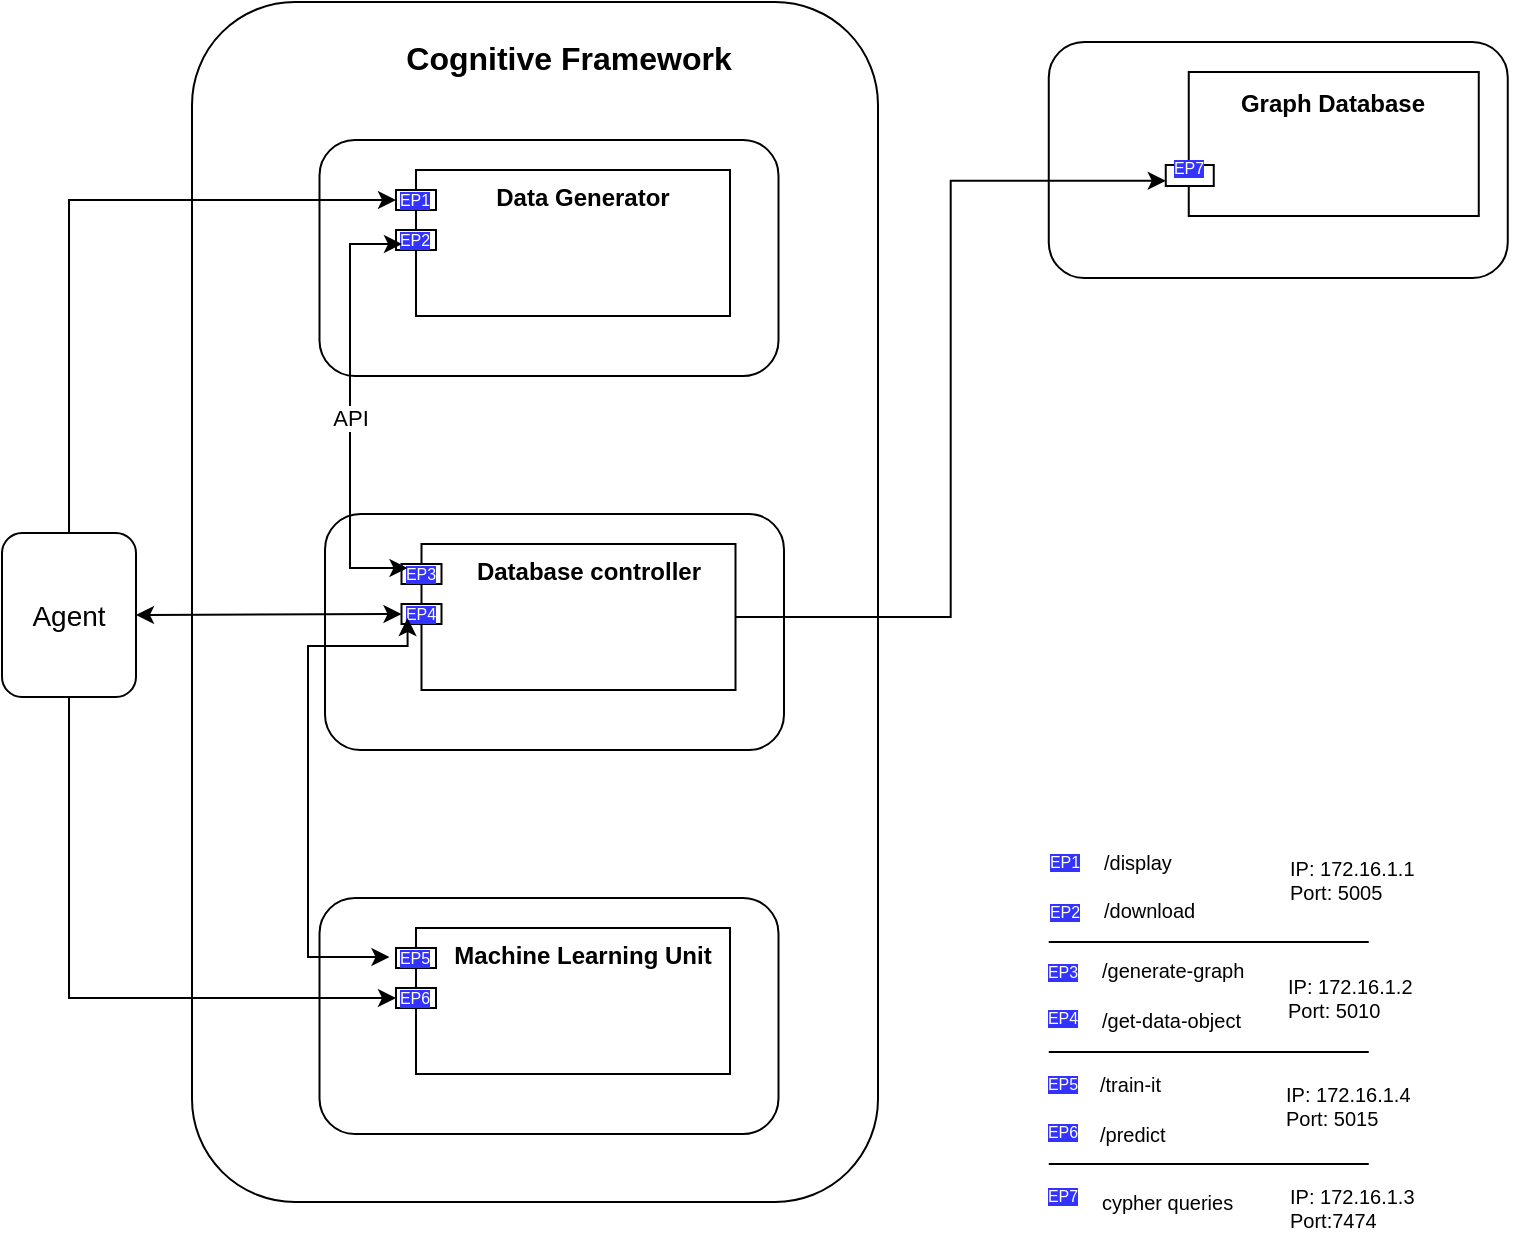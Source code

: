 <mxfile version="24.0.4" type="google">
  <diagram name="Page-1" id="Rn2VI8YNdx_goPAwtPwb">
    <mxGraphModel grid="0" page="0" gridSize="10" guides="1" tooltips="0" connect="1" arrows="1" fold="1" pageScale="1" pageWidth="827" pageHeight="1169" math="0" shadow="0">
      <root>
        <mxCell id="0" />
        <mxCell id="1" parent="0" />
        <mxCell id="x1raERPl1vWd5Rl_gAr0-30" value="&lt;div&gt;&lt;br&gt;&lt;/div&gt;" style="rounded=1;whiteSpace=wrap;html=1;align=left;fontStyle=0" vertex="1" parent="1">
          <mxGeometry x="-407.62" y="-119" width="229.5" height="118" as="geometry" />
        </mxCell>
        <mxCell id="x1raERPl1vWd5Rl_gAr0-32" value="" style="rounded=0;whiteSpace=wrap;html=1;fontStyle=0" vertex="1" parent="1">
          <mxGeometry x="-337.62" y="-104" width="145" height="72" as="geometry" />
        </mxCell>
        <mxCell id="4AQ7UhhHA-ogwyNv2Djo-8" value="" style="rounded=1;whiteSpace=wrap;html=1;fillColor=none;fontStyle=1" vertex="1" parent="1">
          <mxGeometry x="-836" y="-139" width="343" height="600" as="geometry" />
        </mxCell>
        <mxCell id="4AQ7UhhHA-ogwyNv2Djo-1" value="&lt;div&gt;&lt;br&gt;&lt;/div&gt;" style="rounded=1;whiteSpace=wrap;html=1;align=left;fontStyle=0" vertex="1" parent="1">
          <mxGeometry x="-772.25" y="-70" width="229.5" height="118" as="geometry" />
        </mxCell>
        <mxCell id="4AQ7UhhHA-ogwyNv2Djo-10" value="&lt;span&gt;&lt;font style=&quot;font-size: 16px;&quot;&gt;Cognitive Framework&lt;/font&gt;&lt;/span&gt;" style="text;html=1;align=center;verticalAlign=middle;resizable=0;points=[];autosize=1;strokeColor=none;fillColor=none;fontStyle=1" vertex="1" parent="1">
          <mxGeometry x="-732.25" y="-127" width="169" height="31" as="geometry" />
        </mxCell>
        <mxCell id="9NTGUXLo2pJ5DUIyXkgN-16" value="&lt;div&gt;&lt;br&gt;&lt;/div&gt;" style="text;html=1;align=center;verticalAlign=middle;whiteSpace=wrap;rounded=0;fontStyle=0" vertex="1" parent="1">
          <mxGeometry x="-798.25" y="353" width="150" height="30" as="geometry" />
        </mxCell>
        <mxCell id="9NTGUXLo2pJ5DUIyXkgN-21" value="&lt;div&gt;&lt;br style=&quot;color: rgb(0, 0, 0); font-family: Helvetica; font-size: 12px; font-style: normal; font-variant-ligatures: normal; font-variant-caps: normal; letter-spacing: normal; orphans: 2; text-indent: 0px; text-transform: none; widows: 2; word-spacing: 0px; -webkit-text-stroke-width: 0px; white-space: normal; background-color: rgb(255, 255, 255); text-decoration-thickness: initial; text-decoration-style: initial; text-decoration-color: initial;&quot;&gt;&lt;/div&gt;" style="text;html=1;align=left;verticalAlign=middle;whiteSpace=wrap;rounded=0;fontStyle=0" vertex="1" parent="1">
          <mxGeometry x="-763.63" y="437" width="60" height="30" as="geometry" />
        </mxCell>
        <mxCell id="x1raERPl1vWd5Rl_gAr0-1" value="&lt;span&gt;&lt;font style=&quot;font-size: 14px;&quot;&gt;Agent&lt;/font&gt;&lt;/span&gt;" style="rounded=1;whiteSpace=wrap;html=1;fontStyle=0" vertex="1" parent="1">
          <mxGeometry x="-931" y="126.5" width="67" height="82" as="geometry" />
        </mxCell>
        <mxCell id="x1raERPl1vWd5Rl_gAr0-4" value="&lt;span style=&quot;&quot;&gt;&lt;b&gt;Data Generator&lt;/b&gt;&lt;/span&gt;" style="shape=module;align=left;spacingLeft=20;align=center;verticalAlign=top;whiteSpace=wrap;html=1;fontStyle=0" vertex="1" parent="1">
          <mxGeometry x="-734" y="-55" width="167" height="73" as="geometry" />
        </mxCell>
        <mxCell id="9NTGUXLo2pJ5DUIyXkgN-8" value="&lt;span style=&quot;font-size: 10px;&quot;&gt;IP:&amp;nbsp;172.16.1.1&lt;br style=&quot;font-size: 10px;&quot;&gt;Port: 5005&lt;br style=&quot;font-size: 10px;&quot;&gt;&lt;br style=&quot;font-size: 10px;&quot;&gt;&lt;/span&gt;&lt;div style=&quot;font-size: 10px;&quot;&gt;&lt;br style=&quot;font-size: 10px;&quot;&gt;&lt;/div&gt;" style="text;html=1;align=left;verticalAlign=middle;whiteSpace=wrap;rounded=0;fontStyle=0;strokeColor=none;fontSize=10;" vertex="1" parent="1">
          <mxGeometry x="-288.75" y="297" width="122" height="30" as="geometry" />
        </mxCell>
        <mxCell id="x1raERPl1vWd5Rl_gAr0-5" value="&lt;font color=&quot;#ffffff&quot;&gt;EP1&lt;/font&gt;" style="text;html=1;align=center;verticalAlign=middle;whiteSpace=wrap;rounded=0;fontSize=8;labelBackgroundColor=#3333FF;fontStyle=0" vertex="1" parent="1">
          <mxGeometry x="-737.25" y="-43" width="25" height="5" as="geometry" />
        </mxCell>
        <mxCell id="x1raERPl1vWd5Rl_gAr0-6" value="&lt;font color=&quot;#ffffff&quot;&gt;EP2&lt;/font&gt;" style="text;html=1;align=center;verticalAlign=middle;whiteSpace=wrap;rounded=0;fontSize=8;labelBackgroundColor=#3333FF;fontStyle=0" vertex="1" parent="1">
          <mxGeometry x="-737.25" y="-23" width="25" height="5" as="geometry" />
        </mxCell>
        <mxCell id="x1raERPl1vWd5Rl_gAr0-7" value="&lt;div&gt;&lt;br&gt;&lt;/div&gt;" style="rounded=1;whiteSpace=wrap;html=1;align=left;fontStyle=0" vertex="1" parent="1">
          <mxGeometry x="-769.5" y="117" width="229.5" height="118" as="geometry" />
        </mxCell>
        <mxCell id="x1raERPl1vWd5Rl_gAr0-74" style="edgeStyle=orthogonalEdgeStyle;rounded=0;orthogonalLoop=1;jettySize=auto;html=1;entryX=0;entryY=0.75;entryDx=0;entryDy=0;" edge="1" parent="1" source="x1raERPl1vWd5Rl_gAr0-8" target="x1raERPl1vWd5Rl_gAr0-35">
          <mxGeometry relative="1" as="geometry" />
        </mxCell>
        <mxCell id="x1raERPl1vWd5Rl_gAr0-8" value="&lt;span style=&quot;&quot;&gt;&lt;b&gt;Database controller&lt;/b&gt;&lt;/span&gt;" style="shape=module;align=left;spacingLeft=20;align=center;verticalAlign=top;whiteSpace=wrap;html=1;fontStyle=0" vertex="1" parent="1">
          <mxGeometry x="-731.25" y="132" width="167" height="73" as="geometry" />
        </mxCell>
        <mxCell id="x1raERPl1vWd5Rl_gAr0-10" value="&lt;font color=&quot;#ffffff&quot;&gt;EP3&lt;/font&gt;" style="text;html=1;align=center;verticalAlign=middle;whiteSpace=wrap;rounded=0;fontSize=8;labelBackgroundColor=#3333FF;fontStyle=0" vertex="1" parent="1">
          <mxGeometry x="-734.5" y="144" width="25" height="5" as="geometry" />
        </mxCell>
        <mxCell id="x1raERPl1vWd5Rl_gAr0-11" value="&lt;font color=&quot;#ffffff&quot;&gt;EP4&lt;/font&gt;" style="text;html=1;align=center;verticalAlign=middle;whiteSpace=wrap;rounded=0;fontSize=8;labelBackgroundColor=#3333FF;fontStyle=0" vertex="1" parent="1">
          <mxGeometry x="-734.5" y="164" width="25" height="5" as="geometry" />
        </mxCell>
        <mxCell id="x1raERPl1vWd5Rl_gAr0-12" value="&lt;span style=&quot;color: rgb(0, 0, 0); font-family: Helvetica; font-size: 10px; font-style: normal; font-variant-ligatures: normal; font-variant-caps: normal; letter-spacing: normal; orphans: 2; text-indent: 0px; text-transform: none; widows: 2; word-spacing: 0px; -webkit-text-stroke-width: 0px; white-space: normal; background-color: rgb(255, 255, 255); text-decoration-thickness: initial; text-decoration-style: initial; text-decoration-color: initial; float: none; display: inline !important;&quot;&gt;IP:&amp;nbsp;172.16.1.2&lt;/span&gt;&lt;br style=&quot;color: rgb(0, 0, 0); font-family: Helvetica; font-size: 10px; font-style: normal; font-variant-ligatures: normal; font-variant-caps: normal; letter-spacing: normal; orphans: 2; text-indent: 0px; text-transform: none; widows: 2; word-spacing: 0px; -webkit-text-stroke-width: 0px; white-space: normal; background-color: rgb(255, 255, 255); text-decoration-thickness: initial; text-decoration-style: initial; text-decoration-color: initial;&quot;&gt;&lt;span style=&quot;color: rgb(0, 0, 0); font-family: Helvetica; font-size: 10px; font-style: normal; font-variant-ligatures: normal; font-variant-caps: normal; letter-spacing: normal; orphans: 2; text-indent: 0px; text-transform: none; widows: 2; word-spacing: 0px; -webkit-text-stroke-width: 0px; white-space: normal; background-color: rgb(255, 255, 255); text-decoration-thickness: initial; text-decoration-style: initial; text-decoration-color: initial; float: none; display: inline !important;&quot;&gt;Port: 5010&lt;/span&gt;&lt;br style=&quot;color: rgb(0, 0, 0); font-family: Helvetica; font-size: 10px; font-style: normal; font-variant-ligatures: normal; font-variant-caps: normal; letter-spacing: normal; orphans: 2; text-indent: 0px; text-transform: none; widows: 2; word-spacing: 0px; -webkit-text-stroke-width: 0px; white-space: normal; background-color: rgb(255, 255, 255); text-decoration-thickness: initial; text-decoration-style: initial; text-decoration-color: initial;&quot;&gt;" style="text;html=1;align=left;verticalAlign=middle;whiteSpace=wrap;rounded=0;fontStyle=0;strokeColor=none;fontSize=10;" vertex="1" parent="1">
          <mxGeometry x="-289.75" y="321" width="123" height="76" as="geometry" />
        </mxCell>
        <mxCell id="9NTGUXLo2pJ5DUIyXkgN-4" style="edgeStyle=orthogonalEdgeStyle;rounded=0;orthogonalLoop=1;jettySize=auto;html=1;entryX=0.25;entryY=0;entryDx=0;entryDy=0;endArrow=classic;endFill=1;startArrow=classic;startFill=1;fontStyle=0;exitX=0.25;exitY=1;exitDx=0;exitDy=0;" edge="1" parent="1" source="x1raERPl1vWd5Rl_gAr0-6" target="x1raERPl1vWd5Rl_gAr0-10">
          <mxGeometry relative="1" as="geometry">
            <mxPoint x="-636.04" y="51.47" as="sourcePoint" />
            <mxPoint x="-633.358" y="128.996" as="targetPoint" />
            <Array as="points">
              <mxPoint x="-757" y="-18" />
              <mxPoint x="-757" y="144" />
            </Array>
          </mxGeometry>
        </mxCell>
        <mxCell id="9NTGUXLo2pJ5DUIyXkgN-5" value="API" style="edgeLabel;html=1;align=center;verticalAlign=middle;resizable=0;points=[];fontStyle=0" connectable="0" vertex="1" parent="9NTGUXLo2pJ5DUIyXkgN-4">
          <mxGeometry x="0.043" relative="1" as="geometry">
            <mxPoint as="offset" />
          </mxGeometry>
        </mxCell>
        <mxCell id="tDtKvR8Bm6UTFkv78mdk-27" value="" style="endArrow=classic;startArrow=classic;html=1;rounded=0;fontStyle=0;entryX=1;entryY=0.5;entryDx=0;entryDy=0;exitX=0;exitY=0;exitDx=0;exitDy=35;exitPerimeter=0;" edge="1" parent="1" source="x1raERPl1vWd5Rl_gAr0-8" target="x1raERPl1vWd5Rl_gAr0-1">
          <mxGeometry width="50" height="50" relative="1" as="geometry">
            <mxPoint x="-781.25" y="110.5" as="sourcePoint" />
            <mxPoint x="-933" y="110.5" as="targetPoint" />
          </mxGeometry>
        </mxCell>
        <mxCell id="x1raERPl1vWd5Rl_gAr0-13" style="edgeStyle=orthogonalEdgeStyle;rounded=0;orthogonalLoop=1;jettySize=auto;html=1;entryX=0;entryY=0;entryDx=0;entryDy=15;entryPerimeter=0;exitX=0.5;exitY=0;exitDx=0;exitDy=0;fontStyle=0" edge="1" parent="1" source="x1raERPl1vWd5Rl_gAr0-1" target="x1raERPl1vWd5Rl_gAr0-4">
          <mxGeometry relative="1" as="geometry">
            <Array as="points">
              <mxPoint x="-897" y="-40" />
            </Array>
          </mxGeometry>
        </mxCell>
        <mxCell id="x1raERPl1vWd5Rl_gAr0-14" value="&lt;div&gt;&lt;br&gt;&lt;/div&gt;" style="rounded=1;whiteSpace=wrap;html=1;align=left;fontStyle=0" vertex="1" parent="1">
          <mxGeometry x="-772.25" y="309" width="229.5" height="118" as="geometry" />
        </mxCell>
        <mxCell id="x1raERPl1vWd5Rl_gAr0-15" value="&lt;span&gt;&lt;b&gt;Machine Learning Unit&lt;br&gt;&lt;/b&gt;&lt;/span&gt;&lt;div&gt;&lt;br style=&quot;&quot;&gt;&lt;/div&gt;" style="shape=module;align=left;spacingLeft=20;align=center;verticalAlign=top;whiteSpace=wrap;html=1;fontStyle=0" vertex="1" parent="1">
          <mxGeometry x="-734" y="324" width="167" height="73" as="geometry" />
        </mxCell>
        <mxCell id="x1raERPl1vWd5Rl_gAr0-16" value="&lt;font color=&quot;#ffffff&quot;&gt;EP5&lt;/font&gt;" style="text;html=1;align=center;verticalAlign=middle;whiteSpace=wrap;rounded=0;fontSize=8;labelBackgroundColor=#3333FF;fontStyle=0" vertex="1" parent="1">
          <mxGeometry x="-737.25" y="336" width="25" height="5" as="geometry" />
        </mxCell>
        <mxCell id="x1raERPl1vWd5Rl_gAr0-17" value="&lt;font color=&quot;#ffffff&quot;&gt;EP6&lt;/font&gt;" style="text;html=1;align=center;verticalAlign=middle;whiteSpace=wrap;rounded=0;fontSize=8;labelBackgroundColor=#3333FF;fontStyle=0" vertex="1" parent="1">
          <mxGeometry x="-737.25" y="356" width="25" height="5" as="geometry" />
        </mxCell>
        <mxCell id="x1raERPl1vWd5Rl_gAr0-18" value="IP:&amp;nbsp;172.16.1.4&lt;br style=&quot;font-size: 10px;&quot;&gt;Port: 5015&lt;br style=&quot;font-size: 10px;&quot;&gt;&lt;div style=&quot;font-size: 10px;&quot;&gt;&lt;br style=&quot;font-size: 10px;&quot;&gt;&lt;/div&gt;" style="text;html=1;align=left;verticalAlign=middle;whiteSpace=wrap;rounded=0;fontStyle=0;strokeColor=none;fontSize=10;" vertex="1" parent="1">
          <mxGeometry x="-290.75" y="381" width="123" height="76" as="geometry" />
        </mxCell>
        <mxCell id="9NTGUXLo2pJ5DUIyXkgN-11" style="edgeStyle=orthogonalEdgeStyle;rounded=0;orthogonalLoop=1;jettySize=auto;html=1;entryX=0;entryY=0.5;entryDx=0;entryDy=0;endArrow=classic;endFill=1;startArrow=classic;startFill=1;exitX=0.25;exitY=1;exitDx=0;exitDy=0;fontStyle=0" edge="1" parent="1" source="x1raERPl1vWd5Rl_gAr0-11" target="x1raERPl1vWd5Rl_gAr0-16">
          <mxGeometry relative="1" as="geometry">
            <mxPoint x="-621.32" y="286.052" as="sourcePoint" />
            <mxPoint x="-627.49" y="387.116" as="targetPoint" />
            <Array as="points">
              <mxPoint x="-728" y="183" />
              <mxPoint x="-778" y="183" />
              <mxPoint x="-778" y="338" />
            </Array>
          </mxGeometry>
        </mxCell>
        <mxCell id="x1raERPl1vWd5Rl_gAr0-19" style="edgeStyle=orthogonalEdgeStyle;rounded=0;orthogonalLoop=1;jettySize=auto;html=1;entryX=0;entryY=0;entryDx=0;entryDy=35;entryPerimeter=0;exitX=0.5;exitY=1;exitDx=0;exitDy=0;fontStyle=0" edge="1" parent="1" source="x1raERPl1vWd5Rl_gAr0-1" target="x1raERPl1vWd5Rl_gAr0-15">
          <mxGeometry relative="1" as="geometry">
            <Array as="points">
              <mxPoint x="-897" y="359" />
            </Array>
          </mxGeometry>
        </mxCell>
        <mxCell id="x1raERPl1vWd5Rl_gAr0-20" value="&lt;div&gt;&lt;br style=&quot;color: rgb(0, 0, 0); font-family: Helvetica; font-size: 12px; font-style: normal; font-variant-ligatures: normal; font-variant-caps: normal; letter-spacing: normal; orphans: 2; text-indent: 0px; text-transform: none; widows: 2; word-spacing: 0px; -webkit-text-stroke-width: 0px; white-space: normal; background-color: rgb(255, 255, 255); text-decoration-thickness: initial; text-decoration-style: initial; text-decoration-color: initial;&quot;&gt;&lt;/div&gt;" style="text;html=1;align=left;verticalAlign=middle;whiteSpace=wrap;rounded=0;fontStyle=0;strokeColor=none;" vertex="1" parent="1">
          <mxGeometry x="-441" y="319" width="60" height="30" as="geometry" />
        </mxCell>
        <mxCell id="x1raERPl1vWd5Rl_gAr0-28" value="IP: 172.16.1.3&lt;br style=&quot;font-size: 10px;&quot;&gt;Port:7474&lt;div style=&quot;font-size: 10px;&quot;&gt;&lt;br style=&quot;font-size: 10px;&quot;&gt;&lt;/div&gt;" style="text;html=1;align=left;verticalAlign=middle;whiteSpace=wrap;rounded=0;fontStyle=0;strokeColor=none;fontSize=10;" vertex="1" parent="1">
          <mxGeometry x="-289" y="455" width="83.5" height="30" as="geometry" />
        </mxCell>
        <mxCell id="x1raERPl1vWd5Rl_gAr0-29" value="&lt;span&gt;&lt;b&gt;Graph Database&lt;/b&gt;&lt;/span&gt;" style="text;html=1;align=center;verticalAlign=middle;whiteSpace=wrap;rounded=0;fontStyle=0" vertex="1" parent="1">
          <mxGeometry x="-318.62" y="-103" width="107" height="30" as="geometry" />
        </mxCell>
        <mxCell id="x1raERPl1vWd5Rl_gAr0-35" value="" style="rounded=0;whiteSpace=wrap;html=1;fontStyle=0" vertex="1" parent="1">
          <mxGeometry x="-349.12" y="-57.5" width="24" height="10.5" as="geometry" />
        </mxCell>
        <mxCell id="x1raERPl1vWd5Rl_gAr0-23" value="&lt;font color=&quot;#ffffff&quot;&gt;EP7&lt;/font&gt;" style="text;html=1;align=center;verticalAlign=middle;whiteSpace=wrap;rounded=0;fontSize=8;labelBackgroundColor=#3333FF;fontStyle=0" vertex="1" parent="1">
          <mxGeometry x="-349.62" y="-58.75" width="25" height="5" as="geometry" />
        </mxCell>
        <mxCell id="x1raERPl1vWd5Rl_gAr0-37" value="&lt;font color=&quot;#ffffff&quot;&gt;EP1&lt;/font&gt;" style="text;html=1;align=center;verticalAlign=middle;whiteSpace=wrap;rounded=0;fontSize=8;labelBackgroundColor=#3333FF;fontStyle=0;strokeColor=none;" vertex="1" parent="1">
          <mxGeometry x="-412.12" y="288" width="25" height="5" as="geometry" />
        </mxCell>
        <mxCell id="x1raERPl1vWd5Rl_gAr0-38" value="&lt;font color=&quot;#ffffff&quot;&gt;EP2&lt;/font&gt;" style="text;html=1;align=center;verticalAlign=middle;whiteSpace=wrap;rounded=0;fontSize=8;labelBackgroundColor=#3333FF;fontStyle=0;strokeColor=none;" vertex="1" parent="1">
          <mxGeometry x="-412.12" y="313" width="25" height="5" as="geometry" />
        </mxCell>
        <mxCell id="x1raERPl1vWd5Rl_gAr0-39" value="&lt;font color=&quot;#ffffff&quot;&gt;EP3&lt;/font&gt;" style="text;html=1;align=center;verticalAlign=middle;whiteSpace=wrap;rounded=0;fontSize=8;labelBackgroundColor=#3333FF;fontStyle=0;strokeColor=none;" vertex="1" parent="1">
          <mxGeometry x="-412.62" y="343" width="25" height="5" as="geometry" />
        </mxCell>
        <mxCell id="x1raERPl1vWd5Rl_gAr0-40" value="&lt;font color=&quot;#ffffff&quot;&gt;EP4&lt;/font&gt;" style="text;html=1;align=center;verticalAlign=middle;whiteSpace=wrap;rounded=0;fontSize=8;labelBackgroundColor=#3333FF;fontStyle=0;strokeColor=none;" vertex="1" parent="1">
          <mxGeometry x="-412.62" y="366" width="25" height="5" as="geometry" />
        </mxCell>
        <mxCell id="x1raERPl1vWd5Rl_gAr0-41" value="&lt;font color=&quot;#ffffff&quot;&gt;EP7&lt;/font&gt;" style="text;html=1;align=center;verticalAlign=middle;whiteSpace=wrap;rounded=0;fontSize=8;labelBackgroundColor=#3333FF;fontStyle=0;strokeColor=none;" vertex="1" parent="1">
          <mxGeometry x="-412.62" y="455" width="25" height="5" as="geometry" />
        </mxCell>
        <mxCell id="x1raERPl1vWd5Rl_gAr0-42" value="&lt;font color=&quot;#ffffff&quot;&gt;EP5&lt;/font&gt;" style="text;html=1;align=center;verticalAlign=middle;whiteSpace=wrap;rounded=0;fontSize=8;labelBackgroundColor=#3333FF;fontStyle=0;strokeColor=none;" vertex="1" parent="1">
          <mxGeometry x="-412.62" y="399" width="25" height="5" as="geometry" />
        </mxCell>
        <mxCell id="x1raERPl1vWd5Rl_gAr0-43" value="&lt;font color=&quot;#ffffff&quot;&gt;EP6&lt;/font&gt;" style="text;html=1;align=center;verticalAlign=middle;whiteSpace=wrap;rounded=0;fontSize=8;labelBackgroundColor=#3333FF;fontStyle=0;strokeColor=none;" vertex="1" parent="1">
          <mxGeometry x="-412.62" y="423" width="25" height="5" as="geometry" />
        </mxCell>
        <mxCell id="x1raERPl1vWd5Rl_gAr0-57" value="/display" style="text;html=1;align=left;verticalAlign=middle;whiteSpace=wrap;rounded=0;fontSize=10;fontStyle=0;strokeColor=none;" vertex="1" parent="1">
          <mxGeometry x="-382.5" y="275.5" width="60" height="30" as="geometry" />
        </mxCell>
        <mxCell id="x1raERPl1vWd5Rl_gAr0-58" value="/download" style="text;html=1;align=left;verticalAlign=middle;whiteSpace=wrap;rounded=0;fontSize=10;fontStyle=0;strokeColor=none;" vertex="1" parent="1">
          <mxGeometry x="-382.5" y="300" width="60" height="30" as="geometry" />
        </mxCell>
        <mxCell id="x1raERPl1vWd5Rl_gAr0-59" value="/generate-graph" style="text;html=1;align=left;verticalAlign=middle;whiteSpace=wrap;rounded=0;fontSize=10;fontStyle=0;strokeColor=none;" vertex="1" parent="1">
          <mxGeometry x="-383" y="330" width="96" height="30" as="geometry" />
        </mxCell>
        <mxCell id="x1raERPl1vWd5Rl_gAr0-60" value="/train-it" style="text;html=1;align=left;verticalAlign=middle;whiteSpace=wrap;rounded=0;fontSize=10;fontStyle=0;strokeColor=none;" vertex="1" parent="1">
          <mxGeometry x="-384" y="387" width="60" height="30" as="geometry" />
        </mxCell>
        <mxCell id="x1raERPl1vWd5Rl_gAr0-61" value="cypher queries" style="text;html=1;align=left;verticalAlign=middle;whiteSpace=wrap;rounded=0;fontSize=10;fontStyle=0;strokeColor=none;" vertex="1" parent="1">
          <mxGeometry x="-383" y="446" width="102" height="30" as="geometry" />
        </mxCell>
        <mxCell id="x1raERPl1vWd5Rl_gAr0-62" value="/predict" style="text;html=1;align=left;verticalAlign=middle;whiteSpace=wrap;rounded=0;fontSize=10;fontStyle=0;strokeColor=none;" vertex="1" parent="1">
          <mxGeometry x="-384" y="412" width="60" height="30" as="geometry" />
        </mxCell>
        <mxCell id="x1raERPl1vWd5Rl_gAr0-63" value="/get-data-object" style="text;html=1;align=left;verticalAlign=middle;whiteSpace=wrap;rounded=0;fontSize=10;fontStyle=0;strokeColor=none;" vertex="1" parent="1">
          <mxGeometry x="-383" y="355" width="113" height="30" as="geometry" />
        </mxCell>
        <mxCell id="x1raERPl1vWd5Rl_gAr0-71" value="" style="line;strokeWidth=1;html=1;perimeter=backbonePerimeter;points=[];outlineConnect=0;" vertex="1" parent="1">
          <mxGeometry x="-407.62" y="326" width="160" height="10" as="geometry" />
        </mxCell>
        <mxCell id="x1raERPl1vWd5Rl_gAr0-72" value="" style="line;strokeWidth=1;html=1;perimeter=backbonePerimeter;points=[];outlineConnect=0;" vertex="1" parent="1">
          <mxGeometry x="-407.62" y="381" width="160" height="10" as="geometry" />
        </mxCell>
        <mxCell id="x1raERPl1vWd5Rl_gAr0-73" value="" style="line;strokeWidth=1;html=1;perimeter=backbonePerimeter;points=[];outlineConnect=0;" vertex="1" parent="1">
          <mxGeometry x="-407.62" y="437" width="160" height="10" as="geometry" />
        </mxCell>
      </root>
    </mxGraphModel>
  </diagram>
</mxfile>
